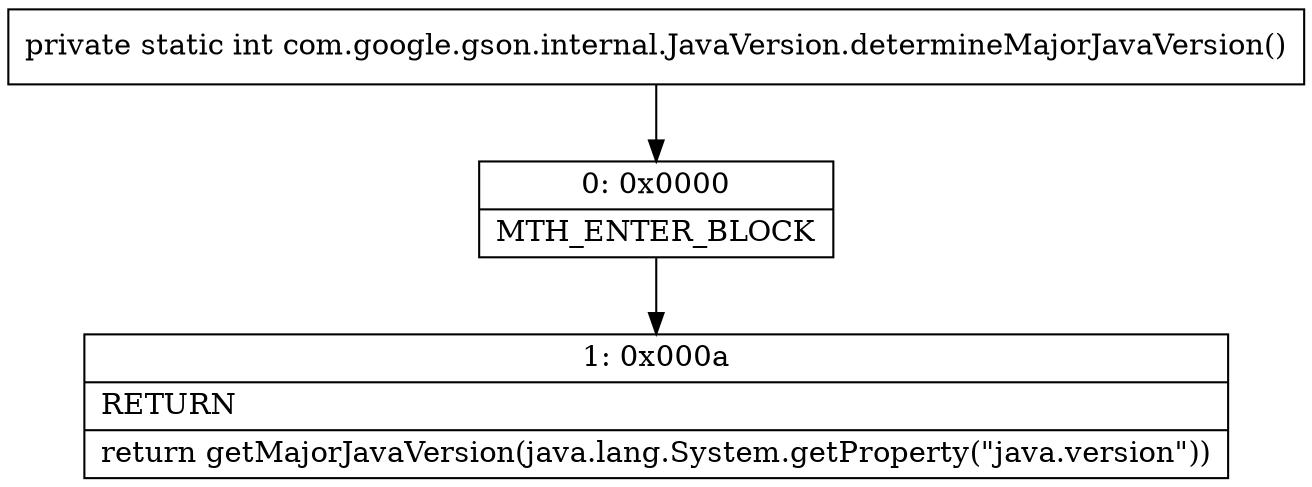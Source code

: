 digraph "CFG forcom.google.gson.internal.JavaVersion.determineMajorJavaVersion()I" {
Node_0 [shape=record,label="{0\:\ 0x0000|MTH_ENTER_BLOCK\l}"];
Node_1 [shape=record,label="{1\:\ 0x000a|RETURN\l|return getMajorJavaVersion(java.lang.System.getProperty(\"java.version\"))\l}"];
MethodNode[shape=record,label="{private static int com.google.gson.internal.JavaVersion.determineMajorJavaVersion() }"];
MethodNode -> Node_0;
Node_0 -> Node_1;
}

